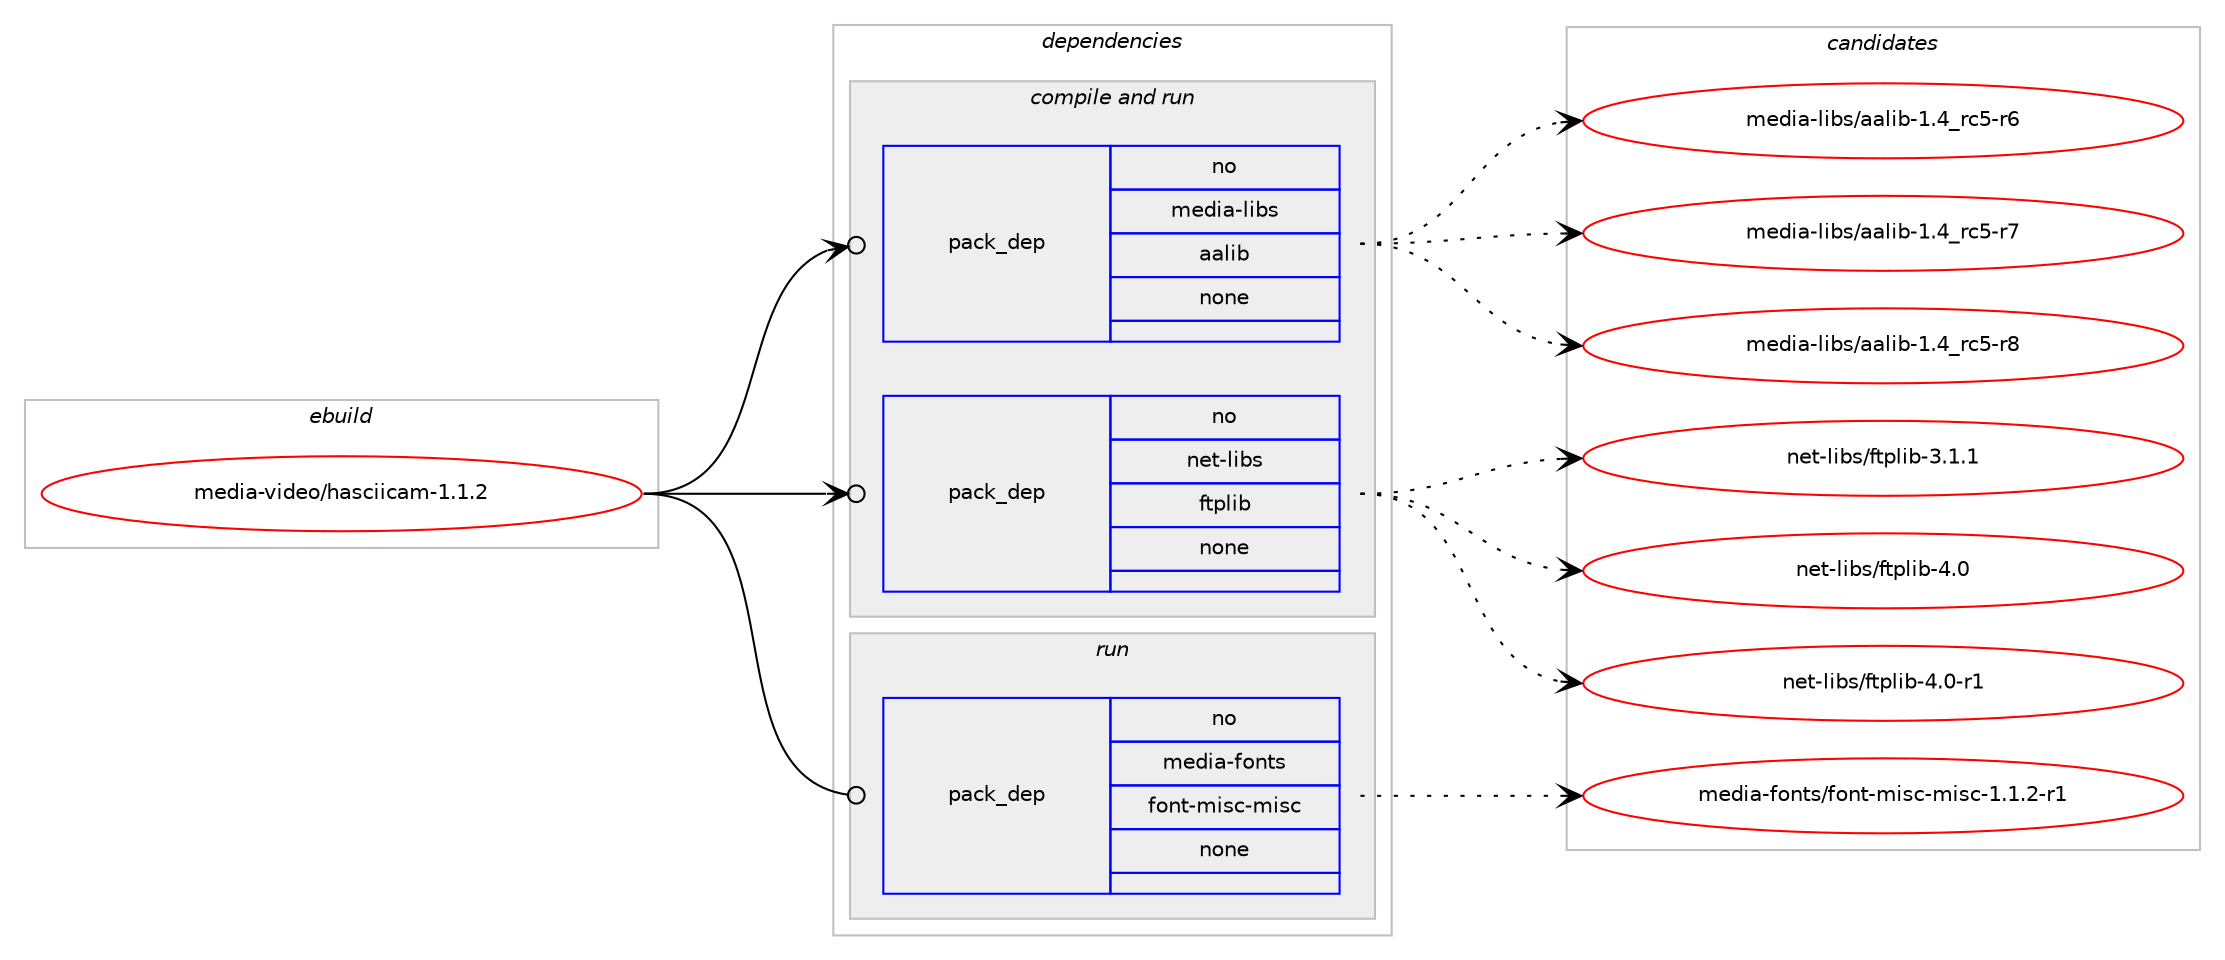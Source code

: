 digraph prolog {

# *************
# Graph options
# *************

newrank=true;
concentrate=true;
compound=true;
graph [rankdir=LR,fontname=Helvetica,fontsize=10,ranksep=1.5];#, ranksep=2.5, nodesep=0.2];
edge  [arrowhead=vee];
node  [fontname=Helvetica,fontsize=10];

# **********
# The ebuild
# **********

subgraph cluster_leftcol {
color=gray;
rank=same;
label=<<i>ebuild</i>>;
id [label="media-video/hasciicam-1.1.2", color=red, width=4, href="../media-video/hasciicam-1.1.2.svg"];
}

# ****************
# The dependencies
# ****************

subgraph cluster_midcol {
color=gray;
label=<<i>dependencies</i>>;
subgraph cluster_compile {
fillcolor="#eeeeee";
style=filled;
label=<<i>compile</i>>;
}
subgraph cluster_compileandrun {
fillcolor="#eeeeee";
style=filled;
label=<<i>compile and run</i>>;
subgraph pack1170990 {
dependency1637685 [label=<<TABLE BORDER="0" CELLBORDER="1" CELLSPACING="0" CELLPADDING="4" WIDTH="220"><TR><TD ROWSPAN="6" CELLPADDING="30">pack_dep</TD></TR><TR><TD WIDTH="110">no</TD></TR><TR><TD>media-libs</TD></TR><TR><TD>aalib</TD></TR><TR><TD>none</TD></TR><TR><TD></TD></TR></TABLE>>, shape=none, color=blue];
}
id:e -> dependency1637685:w [weight=20,style="solid",arrowhead="odotvee"];
subgraph pack1170991 {
dependency1637686 [label=<<TABLE BORDER="0" CELLBORDER="1" CELLSPACING="0" CELLPADDING="4" WIDTH="220"><TR><TD ROWSPAN="6" CELLPADDING="30">pack_dep</TD></TR><TR><TD WIDTH="110">no</TD></TR><TR><TD>net-libs</TD></TR><TR><TD>ftplib</TD></TR><TR><TD>none</TD></TR><TR><TD></TD></TR></TABLE>>, shape=none, color=blue];
}
id:e -> dependency1637686:w [weight=20,style="solid",arrowhead="odotvee"];
}
subgraph cluster_run {
fillcolor="#eeeeee";
style=filled;
label=<<i>run</i>>;
subgraph pack1170992 {
dependency1637687 [label=<<TABLE BORDER="0" CELLBORDER="1" CELLSPACING="0" CELLPADDING="4" WIDTH="220"><TR><TD ROWSPAN="6" CELLPADDING="30">pack_dep</TD></TR><TR><TD WIDTH="110">no</TD></TR><TR><TD>media-fonts</TD></TR><TR><TD>font-misc-misc</TD></TR><TR><TD>none</TD></TR><TR><TD></TD></TR></TABLE>>, shape=none, color=blue];
}
id:e -> dependency1637687:w [weight=20,style="solid",arrowhead="odot"];
}
}

# **************
# The candidates
# **************

subgraph cluster_choices {
rank=same;
color=gray;
label=<<i>candidates</i>>;

subgraph choice1170990 {
color=black;
nodesep=1;
choice10910110010597451081059811547979710810598454946529511499534511454 [label="media-libs/aalib-1.4_rc5-r6", color=red, width=4,href="../media-libs/aalib-1.4_rc5-r6.svg"];
choice10910110010597451081059811547979710810598454946529511499534511455 [label="media-libs/aalib-1.4_rc5-r7", color=red, width=4,href="../media-libs/aalib-1.4_rc5-r7.svg"];
choice10910110010597451081059811547979710810598454946529511499534511456 [label="media-libs/aalib-1.4_rc5-r8", color=red, width=4,href="../media-libs/aalib-1.4_rc5-r8.svg"];
dependency1637685:e -> choice10910110010597451081059811547979710810598454946529511499534511454:w [style=dotted,weight="100"];
dependency1637685:e -> choice10910110010597451081059811547979710810598454946529511499534511455:w [style=dotted,weight="100"];
dependency1637685:e -> choice10910110010597451081059811547979710810598454946529511499534511456:w [style=dotted,weight="100"];
}
subgraph choice1170991 {
color=black;
nodesep=1;
choice11010111645108105981154710211611210810598455146494649 [label="net-libs/ftplib-3.1.1", color=red, width=4,href="../net-libs/ftplib-3.1.1.svg"];
choice1101011164510810598115471021161121081059845524648 [label="net-libs/ftplib-4.0", color=red, width=4,href="../net-libs/ftplib-4.0.svg"];
choice11010111645108105981154710211611210810598455246484511449 [label="net-libs/ftplib-4.0-r1", color=red, width=4,href="../net-libs/ftplib-4.0-r1.svg"];
dependency1637686:e -> choice11010111645108105981154710211611210810598455146494649:w [style=dotted,weight="100"];
dependency1637686:e -> choice1101011164510810598115471021161121081059845524648:w [style=dotted,weight="100"];
dependency1637686:e -> choice11010111645108105981154710211611210810598455246484511449:w [style=dotted,weight="100"];
}
subgraph choice1170992 {
color=black;
nodesep=1;
choice109101100105974510211111011611547102111110116451091051159945109105115994549464946504511449 [label="media-fonts/font-misc-misc-1.1.2-r1", color=red, width=4,href="../media-fonts/font-misc-misc-1.1.2-r1.svg"];
dependency1637687:e -> choice109101100105974510211111011611547102111110116451091051159945109105115994549464946504511449:w [style=dotted,weight="100"];
}
}

}
